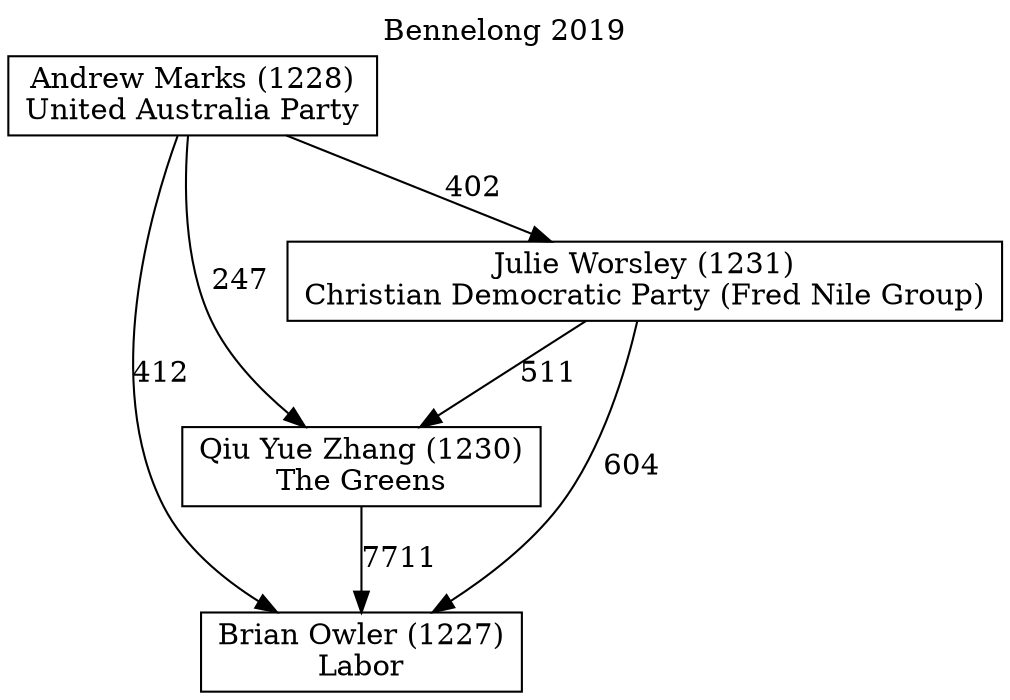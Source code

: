 // House preference flow
digraph "Brian Owler (1227)_Bennelong_2019" {
	graph [label="Bennelong 2019" labelloc=t mclimit=10]
	node [shape=box]
	"Brian Owler (1227)" [label="Brian Owler (1227)
Labor"]
	"Qiu Yue Zhang (1230)" [label="Qiu Yue Zhang (1230)
The Greens"]
	"Julie Worsley (1231)" [label="Julie Worsley (1231)
Christian Democratic Party (Fred Nile Group)"]
	"Andrew Marks (1228)" [label="Andrew Marks (1228)
United Australia Party"]
	"Qiu Yue Zhang (1230)" -> "Brian Owler (1227)" [label=7711]
	"Julie Worsley (1231)" -> "Qiu Yue Zhang (1230)" [label=511]
	"Andrew Marks (1228)" -> "Julie Worsley (1231)" [label=402]
	"Julie Worsley (1231)" -> "Brian Owler (1227)" [label=604]
	"Andrew Marks (1228)" -> "Brian Owler (1227)" [label=412]
	"Andrew Marks (1228)" -> "Qiu Yue Zhang (1230)" [label=247]
}
